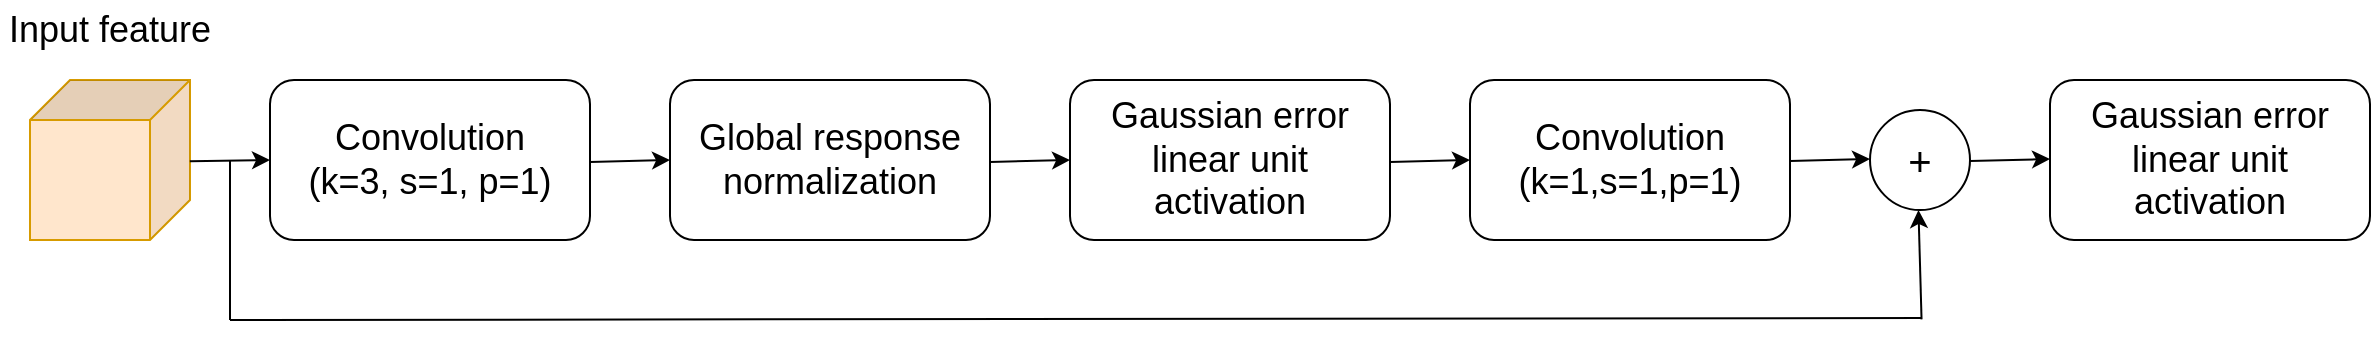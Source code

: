 <mxfile version="26.0.16">
  <diagram name="Page-1" id="xeBWGhEw35yfDg1w5zhY">
    <mxGraphModel dx="322" dy="138" grid="0" gridSize="10" guides="1" tooltips="1" connect="1" arrows="1" fold="1" page="1" pageScale="1" pageWidth="10000" pageHeight="10000" math="0" shadow="0">
      <root>
        <mxCell id="0" />
        <mxCell id="1" parent="0" />
        <mxCell id="UeawzL2k-eEh-Hr7DBqL-1" value="" style="shape=cube;whiteSpace=wrap;html=1;boundedLbl=1;backgroundOutline=1;darkOpacity=0.05;darkOpacity2=0.1;size=20;direction=south;fillColor=#ffe6cc;strokeColor=#d79b00;" vertex="1" parent="1">
          <mxGeometry x="320" y="240" width="80" height="80" as="geometry" />
        </mxCell>
        <mxCell id="UeawzL2k-eEh-Hr7DBqL-2" value="&lt;font style=&quot;font-size: 18px;&quot;&gt;Input feature&lt;/font&gt;" style="text;html=1;align=center;verticalAlign=middle;whiteSpace=wrap;rounded=0;" vertex="1" parent="1">
          <mxGeometry x="305" y="200" width="110" height="30" as="geometry" />
        </mxCell>
        <mxCell id="UeawzL2k-eEh-Hr7DBqL-3" value="" style="endArrow=classic;html=1;rounded=0;exitX=0.508;exitY=0.001;exitDx=0;exitDy=0;exitPerimeter=0;" edge="1" parent="1" source="UeawzL2k-eEh-Hr7DBqL-1">
          <mxGeometry width="50" height="50" relative="1" as="geometry">
            <mxPoint x="410" y="280" as="sourcePoint" />
            <mxPoint x="440" y="280" as="targetPoint" />
          </mxGeometry>
        </mxCell>
        <mxCell id="UeawzL2k-eEh-Hr7DBqL-4" value="&lt;font style=&quot;font-size: 18px;&quot;&gt;Convolution&lt;/font&gt;&lt;div&gt;&lt;font style=&quot;font-size: 18px;&quot;&gt;(k=3, s=1, p=1)&lt;/font&gt;&lt;/div&gt;" style="rounded=1;whiteSpace=wrap;html=1;" vertex="1" parent="1">
          <mxGeometry x="440" y="240" width="160" height="80" as="geometry" />
        </mxCell>
        <mxCell id="UeawzL2k-eEh-Hr7DBqL-6" value="" style="endArrow=classic;html=1;rounded=0;exitX=0.508;exitY=0.001;exitDx=0;exitDy=0;exitPerimeter=0;" edge="1" parent="1">
          <mxGeometry width="50" height="50" relative="1" as="geometry">
            <mxPoint x="600" y="281" as="sourcePoint" />
            <mxPoint x="640" y="280" as="targetPoint" />
          </mxGeometry>
        </mxCell>
        <mxCell id="UeawzL2k-eEh-Hr7DBqL-7" value="&lt;font style=&quot;font-size: 18px;&quot;&gt;Global response normalization&lt;/font&gt;" style="rounded=1;whiteSpace=wrap;html=1;" vertex="1" parent="1">
          <mxGeometry x="640" y="240" width="160" height="80" as="geometry" />
        </mxCell>
        <mxCell id="UeawzL2k-eEh-Hr7DBqL-8" value="" style="endArrow=classic;html=1;rounded=0;exitX=0.508;exitY=0.001;exitDx=0;exitDy=0;exitPerimeter=0;" edge="1" parent="1">
          <mxGeometry width="50" height="50" relative="1" as="geometry">
            <mxPoint x="800" y="281" as="sourcePoint" />
            <mxPoint x="840" y="280" as="targetPoint" />
          </mxGeometry>
        </mxCell>
        <mxCell id="UeawzL2k-eEh-Hr7DBqL-9" value="&lt;font style=&quot;font-size: 18px;&quot;&gt;Gaussian error linear unit activation&lt;/font&gt;" style="rounded=1;whiteSpace=wrap;html=1;" vertex="1" parent="1">
          <mxGeometry x="840" y="240" width="160" height="80" as="geometry" />
        </mxCell>
        <mxCell id="UeawzL2k-eEh-Hr7DBqL-10" value="" style="endArrow=classic;html=1;rounded=0;exitX=0.508;exitY=0.001;exitDx=0;exitDy=0;exitPerimeter=0;" edge="1" parent="1">
          <mxGeometry width="50" height="50" relative="1" as="geometry">
            <mxPoint x="1000" y="281" as="sourcePoint" />
            <mxPoint x="1040" y="280" as="targetPoint" />
          </mxGeometry>
        </mxCell>
        <mxCell id="UeawzL2k-eEh-Hr7DBqL-11" value="&lt;font style=&quot;font-size: 18px;&quot;&gt;Convolution&lt;/font&gt;&lt;div&gt;&lt;font style=&quot;font-size: 18px;&quot;&gt;(k=1,s=1,p=1)&lt;/font&gt;&lt;/div&gt;" style="rounded=1;whiteSpace=wrap;html=1;" vertex="1" parent="1">
          <mxGeometry x="1040" y="240" width="160" height="80" as="geometry" />
        </mxCell>
        <mxCell id="UeawzL2k-eEh-Hr7DBqL-12" value="" style="endArrow=classic;html=1;rounded=0;exitX=0.508;exitY=0.001;exitDx=0;exitDy=0;exitPerimeter=0;" edge="1" parent="1">
          <mxGeometry width="50" height="50" relative="1" as="geometry">
            <mxPoint x="1200" y="280.5" as="sourcePoint" />
            <mxPoint x="1240" y="279.5" as="targetPoint" />
          </mxGeometry>
        </mxCell>
        <mxCell id="UeawzL2k-eEh-Hr7DBqL-13" value="&lt;font style=&quot;font-size: 20px;&quot;&gt;+&lt;/font&gt;" style="ellipse;whiteSpace=wrap;html=1;aspect=fixed;" vertex="1" parent="1">
          <mxGeometry x="1240" y="255" width="50" height="50" as="geometry" />
        </mxCell>
        <mxCell id="UeawzL2k-eEh-Hr7DBqL-14" value="" style="endArrow=none;html=1;rounded=0;" edge="1" parent="1">
          <mxGeometry width="50" height="50" relative="1" as="geometry">
            <mxPoint x="420" y="360" as="sourcePoint" />
            <mxPoint x="420" y="280" as="targetPoint" />
          </mxGeometry>
        </mxCell>
        <mxCell id="UeawzL2k-eEh-Hr7DBqL-15" value="" style="endArrow=none;html=1;rounded=0;" edge="1" parent="1">
          <mxGeometry width="50" height="50" relative="1" as="geometry">
            <mxPoint x="420" y="360" as="sourcePoint" />
            <mxPoint x="1266" y="359" as="targetPoint" />
          </mxGeometry>
        </mxCell>
        <mxCell id="UeawzL2k-eEh-Hr7DBqL-16" value="" style="endArrow=classic;html=1;rounded=0;entryX=0.369;entryY=1.006;entryDx=0;entryDy=0;entryPerimeter=0;" edge="1" parent="1">
          <mxGeometry width="50" height="50" relative="1" as="geometry">
            <mxPoint x="1265.78" y="359.7" as="sourcePoint" />
            <mxPoint x="1264.23" y="305" as="targetPoint" />
          </mxGeometry>
        </mxCell>
        <mxCell id="UeawzL2k-eEh-Hr7DBqL-17" value="" style="endArrow=classic;html=1;rounded=0;exitX=0.508;exitY=0.001;exitDx=0;exitDy=0;exitPerimeter=0;" edge="1" parent="1">
          <mxGeometry width="50" height="50" relative="1" as="geometry">
            <mxPoint x="1290" y="280.5" as="sourcePoint" />
            <mxPoint x="1330" y="279.5" as="targetPoint" />
          </mxGeometry>
        </mxCell>
        <mxCell id="UeawzL2k-eEh-Hr7DBqL-18" value="&lt;font style=&quot;font-size: 18px;&quot;&gt;Gaussian error linear unit activation&lt;/font&gt;" style="rounded=1;whiteSpace=wrap;html=1;" vertex="1" parent="1">
          <mxGeometry x="1330" y="240" width="160" height="80" as="geometry" />
        </mxCell>
      </root>
    </mxGraphModel>
  </diagram>
</mxfile>
